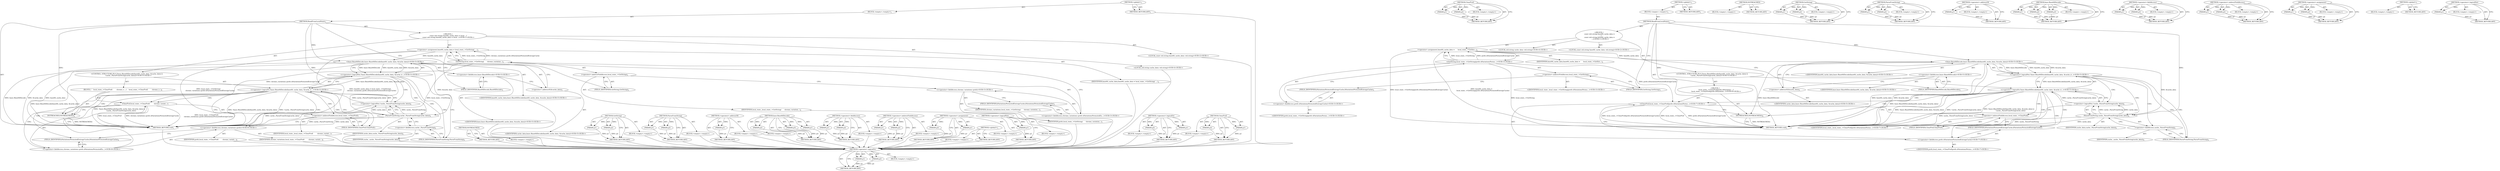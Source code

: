 digraph "&lt;operator&gt;.logicalNot" {
vulnerable_83 [label=<(METHOD,&lt;operator&gt;.logicalOr)>];
vulnerable_84 [label=<(PARAM,p1)>];
vulnerable_85 [label=<(PARAM,p2)>];
vulnerable_86 [label=<(BLOCK,&lt;empty&gt;,&lt;empty&gt;)>];
vulnerable_87 [label=<(METHOD_RETURN,ANY)>];
vulnerable_107 [label=<(METHOD,ClearPref)>];
vulnerable_108 [label=<(PARAM,p1)>];
vulnerable_109 [label=<(PARAM,p2)>];
vulnerable_110 [label=<(BLOCK,&lt;empty&gt;,&lt;empty&gt;)>];
vulnerable_111 [label=<(METHOD_RETURN,ANY)>];
vulnerable_6 [label=<(METHOD,&lt;global&gt;)<SUB>1</SUB>>];
vulnerable_7 [label=<(BLOCK,&lt;empty&gt;,&lt;empty&gt;)<SUB>1</SUB>>];
vulnerable_8 [label=<(METHOD,ReadFromLocalState)<SUB>1</SUB>>];
vulnerable_9 [label="<(BLOCK,{
  const std::string base64_cache_data =
     ...,{
  const std::string base64_cache_data =
     ...)<SUB>1</SUB>>"];
vulnerable_10 [label="<(LOCAL,const std.string base64_cache_data: std.string)<SUB>2</SUB>>"];
vulnerable_11 [label=<(&lt;operator&gt;.assignment,base64_cache_data =
      local_state_-&gt;GetStri...)<SUB>2</SUB>>];
vulnerable_12 [label=<(IDENTIFIER,base64_cache_data,base64_cache_data =
      local_state_-&gt;GetStri...)<SUB>2</SUB>>];
vulnerable_13 [label="<(GetString,local_state_-&gt;GetString(prefs::kVariationsPermu...)<SUB>3</SUB>>"];
vulnerable_14 [label=<(&lt;operator&gt;.indirectFieldAccess,local_state_-&gt;GetString)<SUB>3</SUB>>];
vulnerable_15 [label="<(IDENTIFIER,local_state_,local_state_-&gt;GetString(prefs::kVariationsPermu...)<SUB>3</SUB>>"];
vulnerable_16 [label=<(FIELD_IDENTIFIER,GetString,GetString)<SUB>3</SUB>>];
vulnerable_17 [label="<(&lt;operator&gt;.fieldAccess,prefs::kVariationsPermutedEntropyCache)<SUB>3</SUB>>"];
vulnerable_18 [label="<(IDENTIFIER,prefs,local_state_-&gt;GetString(prefs::kVariationsPermu...)<SUB>3</SUB>>"];
vulnerable_19 [label=<(FIELD_IDENTIFIER,kVariationsPermutedEntropyCache,kVariationsPermutedEntropyCache)<SUB>3</SUB>>];
vulnerable_20 [label="<(LOCAL,std.string cache_data: std.string)<SUB>4</SUB>>"];
vulnerable_21 [label="<(CONTROL_STRUCTURE,IF,if (!base::Base64Decode(base64_cache_data, &amp;cache_data) ||
       !cache_.ParseFromString(cache_data)))<SUB>5</SUB>>"];
vulnerable_22 [label="<(&lt;operator&gt;.logicalOr,!base::Base64Decode(base64_cache_data, &amp;cache_d...)<SUB>5</SUB>>"];
vulnerable_23 [label="<(&lt;operator&gt;.logicalNot,!base::Base64Decode(base64_cache_data, &amp;cache_d...)<SUB>5</SUB>>"];
vulnerable_24 [label="<(base.Base64Decode,base::Base64Decode(base64_cache_data, &amp;cache_data))<SUB>5</SUB>>"];
vulnerable_25 [label="<(&lt;operator&gt;.fieldAccess,base::Base64Decode)<SUB>5</SUB>>"];
vulnerable_26 [label="<(IDENTIFIER,base,base::Base64Decode(base64_cache_data, &amp;cache_data))<SUB>5</SUB>>"];
vulnerable_27 [label=<(FIELD_IDENTIFIER,Base64Decode,Base64Decode)<SUB>5</SUB>>];
vulnerable_28 [label="<(IDENTIFIER,base64_cache_data,base::Base64Decode(base64_cache_data, &amp;cache_data))<SUB>5</SUB>>"];
vulnerable_29 [label=<(&lt;operator&gt;.addressOf,&amp;cache_data)<SUB>5</SUB>>];
vulnerable_30 [label="<(IDENTIFIER,cache_data,base::Base64Decode(base64_cache_data, &amp;cache_data))<SUB>5</SUB>>"];
vulnerable_31 [label=<(&lt;operator&gt;.logicalNot,!cache_.ParseFromString(cache_data))<SUB>6</SUB>>];
vulnerable_32 [label=<(ParseFromString,cache_.ParseFromString(cache_data))<SUB>6</SUB>>];
vulnerable_33 [label=<(&lt;operator&gt;.fieldAccess,cache_.ParseFromString)<SUB>6</SUB>>];
vulnerable_34 [label=<(IDENTIFIER,cache_,cache_.ParseFromString(cache_data))<SUB>6</SUB>>];
vulnerable_35 [label=<(FIELD_IDENTIFIER,ParseFromString,ParseFromString)<SUB>6</SUB>>];
vulnerable_36 [label=<(IDENTIFIER,cache_data,cache_.ParseFromString(cache_data))<SUB>6</SUB>>];
vulnerable_37 [label="<(BLOCK,{
    local_state_-&gt;ClearPref(prefs::kVariation...,{
    local_state_-&gt;ClearPref(prefs::kVariation...)<SUB>6</SUB>>"];
vulnerable_38 [label="<(ClearPref,local_state_-&gt;ClearPref(prefs::kVariationsPermu...)<SUB>7</SUB>>"];
vulnerable_39 [label=<(&lt;operator&gt;.indirectFieldAccess,local_state_-&gt;ClearPref)<SUB>7</SUB>>];
vulnerable_40 [label="<(IDENTIFIER,local_state_,local_state_-&gt;ClearPref(prefs::kVariationsPermu...)<SUB>7</SUB>>"];
vulnerable_41 [label=<(FIELD_IDENTIFIER,ClearPref,ClearPref)<SUB>7</SUB>>];
vulnerable_42 [label="<(&lt;operator&gt;.fieldAccess,prefs::kVariationsPermutedEntropyCache)<SUB>7</SUB>>"];
vulnerable_43 [label="<(IDENTIFIER,prefs,local_state_-&gt;ClearPref(prefs::kVariationsPermu...)<SUB>7</SUB>>"];
vulnerable_44 [label=<(FIELD_IDENTIFIER,kVariationsPermutedEntropyCache,kVariationsPermutedEntropyCache)<SUB>7</SUB>>];
vulnerable_45 [label=<(NOTREACHED,NOTREACHED())<SUB>8</SUB>>];
vulnerable_46 [label=<(METHOD_RETURN,void)<SUB>1</SUB>>];
vulnerable_48 [label=<(METHOD_RETURN,ANY)<SUB>1</SUB>>];
vulnerable_112 [label=<(METHOD,NOTREACHED)>];
vulnerable_113 [label=<(BLOCK,&lt;empty&gt;,&lt;empty&gt;)>];
vulnerable_114 [label=<(METHOD_RETURN,ANY)>];
vulnerable_68 [label=<(METHOD,GetString)>];
vulnerable_69 [label=<(PARAM,p1)>];
vulnerable_70 [label=<(PARAM,p2)>];
vulnerable_71 [label=<(BLOCK,&lt;empty&gt;,&lt;empty&gt;)>];
vulnerable_72 [label=<(METHOD_RETURN,ANY)>];
vulnerable_102 [label=<(METHOD,ParseFromString)>];
vulnerable_103 [label=<(PARAM,p1)>];
vulnerable_104 [label=<(PARAM,p2)>];
vulnerable_105 [label=<(BLOCK,&lt;empty&gt;,&lt;empty&gt;)>];
vulnerable_106 [label=<(METHOD_RETURN,ANY)>];
vulnerable_98 [label=<(METHOD,&lt;operator&gt;.addressOf)>];
vulnerable_99 [label=<(PARAM,p1)>];
vulnerable_100 [label=<(BLOCK,&lt;empty&gt;,&lt;empty&gt;)>];
vulnerable_101 [label=<(METHOD_RETURN,ANY)>];
vulnerable_92 [label=<(METHOD,base.Base64Decode)>];
vulnerable_93 [label=<(PARAM,p1)>];
vulnerable_94 [label=<(PARAM,p2)>];
vulnerable_95 [label=<(PARAM,p3)>];
vulnerable_96 [label=<(BLOCK,&lt;empty&gt;,&lt;empty&gt;)>];
vulnerable_97 [label=<(METHOD_RETURN,ANY)>];
vulnerable_78 [label=<(METHOD,&lt;operator&gt;.fieldAccess)>];
vulnerable_79 [label=<(PARAM,p1)>];
vulnerable_80 [label=<(PARAM,p2)>];
vulnerable_81 [label=<(BLOCK,&lt;empty&gt;,&lt;empty&gt;)>];
vulnerable_82 [label=<(METHOD_RETURN,ANY)>];
vulnerable_73 [label=<(METHOD,&lt;operator&gt;.indirectFieldAccess)>];
vulnerable_74 [label=<(PARAM,p1)>];
vulnerable_75 [label=<(PARAM,p2)>];
vulnerable_76 [label=<(BLOCK,&lt;empty&gt;,&lt;empty&gt;)>];
vulnerable_77 [label=<(METHOD_RETURN,ANY)>];
vulnerable_63 [label=<(METHOD,&lt;operator&gt;.assignment)>];
vulnerable_64 [label=<(PARAM,p1)>];
vulnerable_65 [label=<(PARAM,p2)>];
vulnerable_66 [label=<(BLOCK,&lt;empty&gt;,&lt;empty&gt;)>];
vulnerable_67 [label=<(METHOD_RETURN,ANY)>];
vulnerable_57 [label=<(METHOD,&lt;global&gt;)<SUB>1</SUB>>];
vulnerable_58 [label=<(BLOCK,&lt;empty&gt;,&lt;empty&gt;)>];
vulnerable_59 [label=<(METHOD_RETURN,ANY)>];
vulnerable_88 [label=<(METHOD,&lt;operator&gt;.logicalNot)>];
vulnerable_89 [label=<(PARAM,p1)>];
vulnerable_90 [label=<(BLOCK,&lt;empty&gt;,&lt;empty&gt;)>];
vulnerable_91 [label=<(METHOD_RETURN,ANY)>];
fixed_89 [label=<(METHOD,&lt;operator&gt;.logicalOr)>];
fixed_90 [label=<(PARAM,p1)>];
fixed_91 [label=<(PARAM,p2)>];
fixed_92 [label=<(BLOCK,&lt;empty&gt;,&lt;empty&gt;)>];
fixed_93 [label=<(METHOD_RETURN,ANY)>];
fixed_113 [label=<(METHOD,ClearPref)>];
fixed_114 [label=<(PARAM,p1)>];
fixed_115 [label=<(PARAM,p2)>];
fixed_116 [label=<(BLOCK,&lt;empty&gt;,&lt;empty&gt;)>];
fixed_117 [label=<(METHOD_RETURN,ANY)>];
fixed_6 [label=<(METHOD,&lt;global&gt;)<SUB>1</SUB>>];
fixed_7 [label=<(BLOCK,&lt;empty&gt;,&lt;empty&gt;)<SUB>1</SUB>>];
fixed_8 [label=<(METHOD,ReadFromLocalState)<SUB>1</SUB>>];
fixed_9 [label="<(BLOCK,{
  const std::string base64_cache_data = local...,{
  const std::string base64_cache_data = local...)<SUB>1</SUB>>"];
fixed_10 [label="<(LOCAL,const std.string base64_cache_data: std.string)<SUB>2</SUB>>"];
fixed_11 [label=<(&lt;operator&gt;.assignment,base64_cache_data = local_state_-&gt;GetString(
  ...)<SUB>2</SUB>>];
fixed_12 [label=<(IDENTIFIER,base64_cache_data,base64_cache_data = local_state_-&gt;GetString(
  ...)<SUB>2</SUB>>];
fixed_13 [label=<(GetString,local_state_-&gt;GetString(
      chrome_variation...)<SUB>2</SUB>>];
fixed_14 [label=<(&lt;operator&gt;.indirectFieldAccess,local_state_-&gt;GetString)<SUB>2</SUB>>];
fixed_15 [label=<(IDENTIFIER,local_state_,local_state_-&gt;GetString(
      chrome_variation...)<SUB>2</SUB>>];
fixed_16 [label=<(FIELD_IDENTIFIER,GetString,GetString)<SUB>2</SUB>>];
fixed_17 [label="<(&lt;operator&gt;.fieldAccess,chrome_variations::prefs::kVariationsPermutedEn...)<SUB>3</SUB>>"];
fixed_18 [label="<(&lt;operator&gt;.fieldAccess,chrome_variations::prefs)<SUB>3</SUB>>"];
fixed_19 [label=<(IDENTIFIER,chrome_variations,local_state_-&gt;GetString(
      chrome_variation...)<SUB>3</SUB>>];
fixed_20 [label=<(IDENTIFIER,prefs,local_state_-&gt;GetString(
      chrome_variation...)<SUB>3</SUB>>];
fixed_21 [label=<(FIELD_IDENTIFIER,kVariationsPermutedEntropyCache,kVariationsPermutedEntropyCache)<SUB>3</SUB>>];
fixed_22 [label="<(LOCAL,std.string cache_data: std.string)<SUB>4</SUB>>"];
fixed_23 [label="<(CONTROL_STRUCTURE,IF,if (!base::Base64Decode(base64_cache_data, &amp;cache_data) ||
       !cache_.ParseFromString(cache_data)))<SUB>5</SUB>>"];
fixed_24 [label="<(&lt;operator&gt;.logicalOr,!base::Base64Decode(base64_cache_data, &amp;cache_d...)<SUB>5</SUB>>"];
fixed_25 [label="<(&lt;operator&gt;.logicalNot,!base::Base64Decode(base64_cache_data, &amp;cache_d...)<SUB>5</SUB>>"];
fixed_26 [label="<(base.Base64Decode,base::Base64Decode(base64_cache_data, &amp;cache_data))<SUB>5</SUB>>"];
fixed_27 [label="<(&lt;operator&gt;.fieldAccess,base::Base64Decode)<SUB>5</SUB>>"];
fixed_28 [label="<(IDENTIFIER,base,base::Base64Decode(base64_cache_data, &amp;cache_data))<SUB>5</SUB>>"];
fixed_29 [label=<(FIELD_IDENTIFIER,Base64Decode,Base64Decode)<SUB>5</SUB>>];
fixed_30 [label="<(IDENTIFIER,base64_cache_data,base::Base64Decode(base64_cache_data, &amp;cache_data))<SUB>5</SUB>>"];
fixed_31 [label=<(&lt;operator&gt;.addressOf,&amp;cache_data)<SUB>5</SUB>>];
fixed_32 [label="<(IDENTIFIER,cache_data,base::Base64Decode(base64_cache_data, &amp;cache_data))<SUB>5</SUB>>"];
fixed_33 [label=<(&lt;operator&gt;.logicalNot,!cache_.ParseFromString(cache_data))<SUB>6</SUB>>];
fixed_34 [label=<(ParseFromString,cache_.ParseFromString(cache_data))<SUB>6</SUB>>];
fixed_35 [label=<(&lt;operator&gt;.fieldAccess,cache_.ParseFromString)<SUB>6</SUB>>];
fixed_36 [label=<(IDENTIFIER,cache_,cache_.ParseFromString(cache_data))<SUB>6</SUB>>];
fixed_37 [label=<(FIELD_IDENTIFIER,ParseFromString,ParseFromString)<SUB>6</SUB>>];
fixed_38 [label=<(IDENTIFIER,cache_data,cache_.ParseFromString(cache_data))<SUB>6</SUB>>];
fixed_39 [label=<(BLOCK,{
    local_state_-&gt;ClearPref(
        chrome_v...,{
    local_state_-&gt;ClearPref(
        chrome_v...)<SUB>6</SUB>>];
fixed_40 [label=<(ClearPref,local_state_-&gt;ClearPref(
        chrome_variati...)<SUB>7</SUB>>];
fixed_41 [label=<(&lt;operator&gt;.indirectFieldAccess,local_state_-&gt;ClearPref)<SUB>7</SUB>>];
fixed_42 [label=<(IDENTIFIER,local_state_,local_state_-&gt;ClearPref(
        chrome_variati...)<SUB>7</SUB>>];
fixed_43 [label=<(FIELD_IDENTIFIER,ClearPref,ClearPref)<SUB>7</SUB>>];
fixed_44 [label="<(&lt;operator&gt;.fieldAccess,chrome_variations::prefs::kVariationsPermutedEn...)<SUB>8</SUB>>"];
fixed_45 [label="<(&lt;operator&gt;.fieldAccess,chrome_variations::prefs)<SUB>8</SUB>>"];
fixed_46 [label=<(IDENTIFIER,chrome_variations,local_state_-&gt;ClearPref(
        chrome_variati...)<SUB>8</SUB>>];
fixed_47 [label=<(IDENTIFIER,prefs,local_state_-&gt;ClearPref(
        chrome_variati...)<SUB>8</SUB>>];
fixed_48 [label=<(FIELD_IDENTIFIER,kVariationsPermutedEntropyCache,kVariationsPermutedEntropyCache)<SUB>8</SUB>>];
fixed_49 [label=<(NOTREACHED,NOTREACHED())<SUB>9</SUB>>];
fixed_50 [label=<(METHOD_RETURN,void)<SUB>1</SUB>>];
fixed_52 [label=<(METHOD_RETURN,ANY)<SUB>1</SUB>>];
fixed_118 [label=<(METHOD,NOTREACHED)>];
fixed_119 [label=<(BLOCK,&lt;empty&gt;,&lt;empty&gt;)>];
fixed_120 [label=<(METHOD_RETURN,ANY)>];
fixed_74 [label=<(METHOD,GetString)>];
fixed_75 [label=<(PARAM,p1)>];
fixed_76 [label=<(PARAM,p2)>];
fixed_77 [label=<(BLOCK,&lt;empty&gt;,&lt;empty&gt;)>];
fixed_78 [label=<(METHOD_RETURN,ANY)>];
fixed_108 [label=<(METHOD,ParseFromString)>];
fixed_109 [label=<(PARAM,p1)>];
fixed_110 [label=<(PARAM,p2)>];
fixed_111 [label=<(BLOCK,&lt;empty&gt;,&lt;empty&gt;)>];
fixed_112 [label=<(METHOD_RETURN,ANY)>];
fixed_104 [label=<(METHOD,&lt;operator&gt;.addressOf)>];
fixed_105 [label=<(PARAM,p1)>];
fixed_106 [label=<(BLOCK,&lt;empty&gt;,&lt;empty&gt;)>];
fixed_107 [label=<(METHOD_RETURN,ANY)>];
fixed_98 [label=<(METHOD,base.Base64Decode)>];
fixed_99 [label=<(PARAM,p1)>];
fixed_100 [label=<(PARAM,p2)>];
fixed_101 [label=<(PARAM,p3)>];
fixed_102 [label=<(BLOCK,&lt;empty&gt;,&lt;empty&gt;)>];
fixed_103 [label=<(METHOD_RETURN,ANY)>];
fixed_84 [label=<(METHOD,&lt;operator&gt;.fieldAccess)>];
fixed_85 [label=<(PARAM,p1)>];
fixed_86 [label=<(PARAM,p2)>];
fixed_87 [label=<(BLOCK,&lt;empty&gt;,&lt;empty&gt;)>];
fixed_88 [label=<(METHOD_RETURN,ANY)>];
fixed_79 [label=<(METHOD,&lt;operator&gt;.indirectFieldAccess)>];
fixed_80 [label=<(PARAM,p1)>];
fixed_81 [label=<(PARAM,p2)>];
fixed_82 [label=<(BLOCK,&lt;empty&gt;,&lt;empty&gt;)>];
fixed_83 [label=<(METHOD_RETURN,ANY)>];
fixed_69 [label=<(METHOD,&lt;operator&gt;.assignment)>];
fixed_70 [label=<(PARAM,p1)>];
fixed_71 [label=<(PARAM,p2)>];
fixed_72 [label=<(BLOCK,&lt;empty&gt;,&lt;empty&gt;)>];
fixed_73 [label=<(METHOD_RETURN,ANY)>];
fixed_63 [label=<(METHOD,&lt;global&gt;)<SUB>1</SUB>>];
fixed_64 [label=<(BLOCK,&lt;empty&gt;,&lt;empty&gt;)>];
fixed_65 [label=<(METHOD_RETURN,ANY)>];
fixed_94 [label=<(METHOD,&lt;operator&gt;.logicalNot)>];
fixed_95 [label=<(PARAM,p1)>];
fixed_96 [label=<(BLOCK,&lt;empty&gt;,&lt;empty&gt;)>];
fixed_97 [label=<(METHOD_RETURN,ANY)>];
vulnerable_83 -> vulnerable_84  [key=0, label="AST: "];
vulnerable_83 -> vulnerable_84  [key=1, label="DDG: "];
vulnerable_83 -> vulnerable_86  [key=0, label="AST: "];
vulnerable_83 -> vulnerable_85  [key=0, label="AST: "];
vulnerable_83 -> vulnerable_85  [key=1, label="DDG: "];
vulnerable_83 -> vulnerable_87  [key=0, label="AST: "];
vulnerable_83 -> vulnerable_87  [key=1, label="CFG: "];
vulnerable_84 -> vulnerable_87  [key=0, label="DDG: p1"];
vulnerable_85 -> vulnerable_87  [key=0, label="DDG: p2"];
vulnerable_107 -> vulnerable_108  [key=0, label="AST: "];
vulnerable_107 -> vulnerable_108  [key=1, label="DDG: "];
vulnerable_107 -> vulnerable_110  [key=0, label="AST: "];
vulnerable_107 -> vulnerable_109  [key=0, label="AST: "];
vulnerable_107 -> vulnerable_109  [key=1, label="DDG: "];
vulnerable_107 -> vulnerable_111  [key=0, label="AST: "];
vulnerable_107 -> vulnerable_111  [key=1, label="CFG: "];
vulnerable_108 -> vulnerable_111  [key=0, label="DDG: p1"];
vulnerable_109 -> vulnerable_111  [key=0, label="DDG: p2"];
vulnerable_6 -> vulnerable_7  [key=0, label="AST: "];
vulnerable_6 -> vulnerable_48  [key=0, label="AST: "];
vulnerable_6 -> vulnerable_48  [key=1, label="CFG: "];
vulnerable_7 -> vulnerable_8  [key=0, label="AST: "];
vulnerable_8 -> vulnerable_9  [key=0, label="AST: "];
vulnerable_8 -> vulnerable_46  [key=0, label="AST: "];
vulnerable_8 -> vulnerable_16  [key=0, label="CFG: "];
vulnerable_8 -> vulnerable_45  [key=0, label="DDG: "];
vulnerable_8 -> vulnerable_24  [key=0, label="DDG: "];
vulnerable_8 -> vulnerable_32  [key=0, label="DDG: "];
vulnerable_9 -> vulnerable_10  [key=0, label="AST: "];
vulnerable_9 -> vulnerable_11  [key=0, label="AST: "];
vulnerable_9 -> vulnerable_20  [key=0, label="AST: "];
vulnerable_9 -> vulnerable_21  [key=0, label="AST: "];
vulnerable_11 -> vulnerable_12  [key=0, label="AST: "];
vulnerable_11 -> vulnerable_13  [key=0, label="AST: "];
vulnerable_11 -> vulnerable_27  [key=0, label="CFG: "];
vulnerable_11 -> vulnerable_46  [key=0, label="DDG: local_state_-&gt;GetString(prefs::kVariationsPermutedEntropyCache)"];
vulnerable_11 -> vulnerable_46  [key=1, label="DDG: base64_cache_data =
      local_state_-&gt;GetString(prefs::kVariationsPermutedEntropyCache)"];
vulnerable_11 -> vulnerable_24  [key=0, label="DDG: base64_cache_data"];
vulnerable_13 -> vulnerable_14  [key=0, label="AST: "];
vulnerable_13 -> vulnerable_17  [key=0, label="AST: "];
vulnerable_13 -> vulnerable_11  [key=0, label="CFG: "];
vulnerable_13 -> vulnerable_11  [key=1, label="DDG: local_state_-&gt;GetString"];
vulnerable_13 -> vulnerable_11  [key=2, label="DDG: prefs::kVariationsPermutedEntropyCache"];
vulnerable_13 -> vulnerable_46  [key=0, label="DDG: local_state_-&gt;GetString"];
vulnerable_13 -> vulnerable_38  [key=0, label="DDG: prefs::kVariationsPermutedEntropyCache"];
vulnerable_14 -> vulnerable_15  [key=0, label="AST: "];
vulnerable_14 -> vulnerable_16  [key=0, label="AST: "];
vulnerable_14 -> vulnerable_19  [key=0, label="CFG: "];
vulnerable_16 -> vulnerable_14  [key=0, label="CFG: "];
vulnerable_17 -> vulnerable_18  [key=0, label="AST: "];
vulnerable_17 -> vulnerable_19  [key=0, label="AST: "];
vulnerable_17 -> vulnerable_13  [key=0, label="CFG: "];
vulnerable_19 -> vulnerable_17  [key=0, label="CFG: "];
vulnerable_21 -> vulnerable_22  [key=0, label="AST: "];
vulnerable_21 -> vulnerable_37  [key=0, label="AST: "];
vulnerable_22 -> vulnerable_23  [key=0, label="AST: "];
vulnerable_22 -> vulnerable_31  [key=0, label="AST: "];
vulnerable_22 -> vulnerable_46  [key=0, label="CFG: "];
vulnerable_22 -> vulnerable_46  [key=1, label="DDG: !base::Base64Decode(base64_cache_data, &amp;cache_data)"];
vulnerable_22 -> vulnerable_46  [key=2, label="DDG: !cache_.ParseFromString(cache_data)"];
vulnerable_22 -> vulnerable_46  [key=3, label="DDG: !base::Base64Decode(base64_cache_data, &amp;cache_data) ||
       !cache_.ParseFromString(cache_data)"];
vulnerable_22 -> vulnerable_41  [key=0, label="CFG: "];
vulnerable_22 -> vulnerable_41  [key=1, label="CDG: "];
vulnerable_22 -> vulnerable_42  [key=0, label="CDG: "];
vulnerable_22 -> vulnerable_44  [key=0, label="CDG: "];
vulnerable_22 -> vulnerable_38  [key=0, label="CDG: "];
vulnerable_22 -> vulnerable_45  [key=0, label="CDG: "];
vulnerable_22 -> vulnerable_39  [key=0, label="CDG: "];
vulnerable_23 -> vulnerable_24  [key=0, label="AST: "];
vulnerable_23 -> vulnerable_22  [key=0, label="CFG: "];
vulnerable_23 -> vulnerable_22  [key=1, label="DDG: base::Base64Decode(base64_cache_data, &amp;cache_data)"];
vulnerable_23 -> vulnerable_35  [key=0, label="CFG: "];
vulnerable_23 -> vulnerable_35  [key=1, label="CDG: "];
vulnerable_23 -> vulnerable_46  [key=0, label="DDG: base::Base64Decode(base64_cache_data, &amp;cache_data)"];
vulnerable_23 -> vulnerable_32  [key=0, label="CDG: "];
vulnerable_23 -> vulnerable_33  [key=0, label="CDG: "];
vulnerable_23 -> vulnerable_31  [key=0, label="CDG: "];
vulnerable_24 -> vulnerable_25  [key=0, label="AST: "];
vulnerable_24 -> vulnerable_28  [key=0, label="AST: "];
vulnerable_24 -> vulnerable_29  [key=0, label="AST: "];
vulnerable_24 -> vulnerable_23  [key=0, label="CFG: "];
vulnerable_24 -> vulnerable_23  [key=1, label="DDG: base::Base64Decode"];
vulnerable_24 -> vulnerable_23  [key=2, label="DDG: base64_cache_data"];
vulnerable_24 -> vulnerable_23  [key=3, label="DDG: &amp;cache_data"];
vulnerable_24 -> vulnerable_46  [key=0, label="DDG: base::Base64Decode"];
vulnerable_24 -> vulnerable_46  [key=1, label="DDG: base64_cache_data"];
vulnerable_24 -> vulnerable_46  [key=2, label="DDG: &amp;cache_data"];
vulnerable_24 -> vulnerable_32  [key=0, label="DDG: &amp;cache_data"];
vulnerable_25 -> vulnerable_26  [key=0, label="AST: "];
vulnerable_25 -> vulnerable_27  [key=0, label="AST: "];
vulnerable_25 -> vulnerable_29  [key=0, label="CFG: "];
vulnerable_27 -> vulnerable_25  [key=0, label="CFG: "];
vulnerable_29 -> vulnerable_30  [key=0, label="AST: "];
vulnerable_29 -> vulnerable_24  [key=0, label="CFG: "];
vulnerable_31 -> vulnerable_32  [key=0, label="AST: "];
vulnerable_31 -> vulnerable_22  [key=0, label="CFG: "];
vulnerable_31 -> vulnerable_22  [key=1, label="DDG: cache_.ParseFromString(cache_data)"];
vulnerable_31 -> vulnerable_46  [key=0, label="DDG: cache_.ParseFromString(cache_data)"];
vulnerable_32 -> vulnerable_33  [key=0, label="AST: "];
vulnerable_32 -> vulnerable_36  [key=0, label="AST: "];
vulnerable_32 -> vulnerable_31  [key=0, label="CFG: "];
vulnerable_32 -> vulnerable_31  [key=1, label="DDG: cache_.ParseFromString"];
vulnerable_32 -> vulnerable_31  [key=2, label="DDG: cache_data"];
vulnerable_32 -> vulnerable_46  [key=0, label="DDG: cache_.ParseFromString"];
vulnerable_32 -> vulnerable_46  [key=1, label="DDG: cache_data"];
vulnerable_33 -> vulnerable_34  [key=0, label="AST: "];
vulnerable_33 -> vulnerable_35  [key=0, label="AST: "];
vulnerable_33 -> vulnerable_32  [key=0, label="CFG: "];
vulnerable_35 -> vulnerable_33  [key=0, label="CFG: "];
vulnerable_37 -> vulnerable_38  [key=0, label="AST: "];
vulnerable_37 -> vulnerable_45  [key=0, label="AST: "];
vulnerable_38 -> vulnerable_39  [key=0, label="AST: "];
vulnerable_38 -> vulnerable_42  [key=0, label="AST: "];
vulnerable_38 -> vulnerable_45  [key=0, label="CFG: "];
vulnerable_38 -> vulnerable_46  [key=0, label="DDG: local_state_-&gt;ClearPref"];
vulnerable_38 -> vulnerable_46  [key=1, label="DDG: prefs::kVariationsPermutedEntropyCache"];
vulnerable_38 -> vulnerable_46  [key=2, label="DDG: local_state_-&gt;ClearPref(prefs::kVariationsPermutedEntropyCache)"];
vulnerable_39 -> vulnerable_40  [key=0, label="AST: "];
vulnerable_39 -> vulnerable_41  [key=0, label="AST: "];
vulnerable_39 -> vulnerable_44  [key=0, label="CFG: "];
vulnerable_41 -> vulnerable_39  [key=0, label="CFG: "];
vulnerable_42 -> vulnerable_43  [key=0, label="AST: "];
vulnerable_42 -> vulnerable_44  [key=0, label="AST: "];
vulnerable_42 -> vulnerable_38  [key=0, label="CFG: "];
vulnerable_44 -> vulnerable_42  [key=0, label="CFG: "];
vulnerable_45 -> vulnerable_46  [key=0, label="CFG: "];
vulnerable_45 -> vulnerable_46  [key=1, label="DDG: NOTREACHED()"];
vulnerable_112 -> vulnerable_113  [key=0, label="AST: "];
vulnerable_112 -> vulnerable_114  [key=0, label="AST: "];
vulnerable_112 -> vulnerable_114  [key=1, label="CFG: "];
vulnerable_68 -> vulnerable_69  [key=0, label="AST: "];
vulnerable_68 -> vulnerable_69  [key=1, label="DDG: "];
vulnerable_68 -> vulnerable_71  [key=0, label="AST: "];
vulnerable_68 -> vulnerable_70  [key=0, label="AST: "];
vulnerable_68 -> vulnerable_70  [key=1, label="DDG: "];
vulnerable_68 -> vulnerable_72  [key=0, label="AST: "];
vulnerable_68 -> vulnerable_72  [key=1, label="CFG: "];
vulnerable_69 -> vulnerable_72  [key=0, label="DDG: p1"];
vulnerable_70 -> vulnerable_72  [key=0, label="DDG: p2"];
vulnerable_102 -> vulnerable_103  [key=0, label="AST: "];
vulnerable_102 -> vulnerable_103  [key=1, label="DDG: "];
vulnerable_102 -> vulnerable_105  [key=0, label="AST: "];
vulnerable_102 -> vulnerable_104  [key=0, label="AST: "];
vulnerable_102 -> vulnerable_104  [key=1, label="DDG: "];
vulnerable_102 -> vulnerable_106  [key=0, label="AST: "];
vulnerable_102 -> vulnerable_106  [key=1, label="CFG: "];
vulnerable_103 -> vulnerable_106  [key=0, label="DDG: p1"];
vulnerable_104 -> vulnerable_106  [key=0, label="DDG: p2"];
vulnerable_98 -> vulnerable_99  [key=0, label="AST: "];
vulnerable_98 -> vulnerable_99  [key=1, label="DDG: "];
vulnerable_98 -> vulnerable_100  [key=0, label="AST: "];
vulnerable_98 -> vulnerable_101  [key=0, label="AST: "];
vulnerable_98 -> vulnerable_101  [key=1, label="CFG: "];
vulnerable_99 -> vulnerable_101  [key=0, label="DDG: p1"];
vulnerable_92 -> vulnerable_93  [key=0, label="AST: "];
vulnerable_92 -> vulnerable_93  [key=1, label="DDG: "];
vulnerable_92 -> vulnerable_96  [key=0, label="AST: "];
vulnerable_92 -> vulnerable_94  [key=0, label="AST: "];
vulnerable_92 -> vulnerable_94  [key=1, label="DDG: "];
vulnerable_92 -> vulnerable_97  [key=0, label="AST: "];
vulnerable_92 -> vulnerable_97  [key=1, label="CFG: "];
vulnerable_92 -> vulnerable_95  [key=0, label="AST: "];
vulnerable_92 -> vulnerable_95  [key=1, label="DDG: "];
vulnerable_93 -> vulnerable_97  [key=0, label="DDG: p1"];
vulnerable_94 -> vulnerable_97  [key=0, label="DDG: p2"];
vulnerable_95 -> vulnerable_97  [key=0, label="DDG: p3"];
vulnerable_78 -> vulnerable_79  [key=0, label="AST: "];
vulnerable_78 -> vulnerable_79  [key=1, label="DDG: "];
vulnerable_78 -> vulnerable_81  [key=0, label="AST: "];
vulnerable_78 -> vulnerable_80  [key=0, label="AST: "];
vulnerable_78 -> vulnerable_80  [key=1, label="DDG: "];
vulnerable_78 -> vulnerable_82  [key=0, label="AST: "];
vulnerable_78 -> vulnerable_82  [key=1, label="CFG: "];
vulnerable_79 -> vulnerable_82  [key=0, label="DDG: p1"];
vulnerable_80 -> vulnerable_82  [key=0, label="DDG: p2"];
vulnerable_73 -> vulnerable_74  [key=0, label="AST: "];
vulnerable_73 -> vulnerable_74  [key=1, label="DDG: "];
vulnerable_73 -> vulnerable_76  [key=0, label="AST: "];
vulnerable_73 -> vulnerable_75  [key=0, label="AST: "];
vulnerable_73 -> vulnerable_75  [key=1, label="DDG: "];
vulnerable_73 -> vulnerable_77  [key=0, label="AST: "];
vulnerable_73 -> vulnerable_77  [key=1, label="CFG: "];
vulnerable_74 -> vulnerable_77  [key=0, label="DDG: p1"];
vulnerable_75 -> vulnerable_77  [key=0, label="DDG: p2"];
vulnerable_63 -> vulnerable_64  [key=0, label="AST: "];
vulnerable_63 -> vulnerable_64  [key=1, label="DDG: "];
vulnerable_63 -> vulnerable_66  [key=0, label="AST: "];
vulnerable_63 -> vulnerable_65  [key=0, label="AST: "];
vulnerable_63 -> vulnerable_65  [key=1, label="DDG: "];
vulnerable_63 -> vulnerable_67  [key=0, label="AST: "];
vulnerable_63 -> vulnerable_67  [key=1, label="CFG: "];
vulnerable_64 -> vulnerable_67  [key=0, label="DDG: p1"];
vulnerable_65 -> vulnerable_67  [key=0, label="DDG: p2"];
vulnerable_57 -> vulnerable_58  [key=0, label="AST: "];
vulnerable_57 -> vulnerable_59  [key=0, label="AST: "];
vulnerable_57 -> vulnerable_59  [key=1, label="CFG: "];
vulnerable_88 -> vulnerable_89  [key=0, label="AST: "];
vulnerable_88 -> vulnerable_89  [key=1, label="DDG: "];
vulnerable_88 -> vulnerable_90  [key=0, label="AST: "];
vulnerable_88 -> vulnerable_91  [key=0, label="AST: "];
vulnerable_88 -> vulnerable_91  [key=1, label="CFG: "];
vulnerable_89 -> vulnerable_91  [key=0, label="DDG: p1"];
fixed_89 -> fixed_90  [key=0, label="AST: "];
fixed_89 -> fixed_90  [key=1, label="DDG: "];
fixed_89 -> fixed_92  [key=0, label="AST: "];
fixed_89 -> fixed_91  [key=0, label="AST: "];
fixed_89 -> fixed_91  [key=1, label="DDG: "];
fixed_89 -> fixed_93  [key=0, label="AST: "];
fixed_89 -> fixed_93  [key=1, label="CFG: "];
fixed_90 -> fixed_93  [key=0, label="DDG: p1"];
fixed_91 -> fixed_93  [key=0, label="DDG: p2"];
fixed_92 -> vulnerable_83  [key=0];
fixed_93 -> vulnerable_83  [key=0];
fixed_113 -> fixed_114  [key=0, label="AST: "];
fixed_113 -> fixed_114  [key=1, label="DDG: "];
fixed_113 -> fixed_116  [key=0, label="AST: "];
fixed_113 -> fixed_115  [key=0, label="AST: "];
fixed_113 -> fixed_115  [key=1, label="DDG: "];
fixed_113 -> fixed_117  [key=0, label="AST: "];
fixed_113 -> fixed_117  [key=1, label="CFG: "];
fixed_114 -> fixed_117  [key=0, label="DDG: p1"];
fixed_115 -> fixed_117  [key=0, label="DDG: p2"];
fixed_116 -> vulnerable_83  [key=0];
fixed_117 -> vulnerable_83  [key=0];
fixed_6 -> fixed_7  [key=0, label="AST: "];
fixed_6 -> fixed_52  [key=0, label="AST: "];
fixed_6 -> fixed_52  [key=1, label="CFG: "];
fixed_7 -> fixed_8  [key=0, label="AST: "];
fixed_8 -> fixed_9  [key=0, label="AST: "];
fixed_8 -> fixed_50  [key=0, label="AST: "];
fixed_8 -> fixed_16  [key=0, label="CFG: "];
fixed_8 -> fixed_49  [key=0, label="DDG: "];
fixed_8 -> fixed_26  [key=0, label="DDG: "];
fixed_8 -> fixed_34  [key=0, label="DDG: "];
fixed_9 -> fixed_10  [key=0, label="AST: "];
fixed_9 -> fixed_11  [key=0, label="AST: "];
fixed_9 -> fixed_22  [key=0, label="AST: "];
fixed_9 -> fixed_23  [key=0, label="AST: "];
fixed_10 -> vulnerable_83  [key=0];
fixed_11 -> fixed_12  [key=0, label="AST: "];
fixed_11 -> fixed_13  [key=0, label="AST: "];
fixed_11 -> fixed_29  [key=0, label="CFG: "];
fixed_11 -> fixed_50  [key=0, label="DDG: local_state_-&gt;GetString(
      chrome_variations::prefs::kVariationsPermutedEntropyCache)"];
fixed_11 -> fixed_50  [key=1, label="DDG: base64_cache_data = local_state_-&gt;GetString(
      chrome_variations::prefs::kVariationsPermutedEntropyCache)"];
fixed_11 -> fixed_26  [key=0, label="DDG: base64_cache_data"];
fixed_12 -> vulnerable_83  [key=0];
fixed_13 -> fixed_14  [key=0, label="AST: "];
fixed_13 -> fixed_17  [key=0, label="AST: "];
fixed_13 -> fixed_11  [key=0, label="CFG: "];
fixed_13 -> fixed_11  [key=1, label="DDG: local_state_-&gt;GetString"];
fixed_13 -> fixed_11  [key=2, label="DDG: chrome_variations::prefs::kVariationsPermutedEntropyCache"];
fixed_13 -> fixed_50  [key=0, label="DDG: local_state_-&gt;GetString"];
fixed_13 -> fixed_40  [key=0, label="DDG: chrome_variations::prefs::kVariationsPermutedEntropyCache"];
fixed_14 -> fixed_15  [key=0, label="AST: "];
fixed_14 -> fixed_16  [key=0, label="AST: "];
fixed_14 -> fixed_18  [key=0, label="CFG: "];
fixed_15 -> vulnerable_83  [key=0];
fixed_16 -> fixed_14  [key=0, label="CFG: "];
fixed_17 -> fixed_18  [key=0, label="AST: "];
fixed_17 -> fixed_21  [key=0, label="AST: "];
fixed_17 -> fixed_13  [key=0, label="CFG: "];
fixed_18 -> fixed_19  [key=0, label="AST: "];
fixed_18 -> fixed_20  [key=0, label="AST: "];
fixed_18 -> fixed_21  [key=0, label="CFG: "];
fixed_19 -> vulnerable_83  [key=0];
fixed_20 -> vulnerable_83  [key=0];
fixed_21 -> fixed_17  [key=0, label="CFG: "];
fixed_22 -> vulnerable_83  [key=0];
fixed_23 -> fixed_24  [key=0, label="AST: "];
fixed_23 -> fixed_39  [key=0, label="AST: "];
fixed_24 -> fixed_25  [key=0, label="AST: "];
fixed_24 -> fixed_33  [key=0, label="AST: "];
fixed_24 -> fixed_50  [key=0, label="CFG: "];
fixed_24 -> fixed_50  [key=1, label="DDG: !base::Base64Decode(base64_cache_data, &amp;cache_data)"];
fixed_24 -> fixed_50  [key=2, label="DDG: !cache_.ParseFromString(cache_data)"];
fixed_24 -> fixed_50  [key=3, label="DDG: !base::Base64Decode(base64_cache_data, &amp;cache_data) ||
       !cache_.ParseFromString(cache_data)"];
fixed_24 -> fixed_43  [key=0, label="CFG: "];
fixed_24 -> fixed_43  [key=1, label="CDG: "];
fixed_24 -> fixed_40  [key=0, label="CDG: "];
fixed_24 -> fixed_48  [key=0, label="CDG: "];
fixed_24 -> fixed_49  [key=0, label="CDG: "];
fixed_24 -> fixed_44  [key=0, label="CDG: "];
fixed_24 -> fixed_41  [key=0, label="CDG: "];
fixed_24 -> fixed_45  [key=0, label="CDG: "];
fixed_25 -> fixed_26  [key=0, label="AST: "];
fixed_25 -> fixed_24  [key=0, label="CFG: "];
fixed_25 -> fixed_24  [key=1, label="DDG: base::Base64Decode(base64_cache_data, &amp;cache_data)"];
fixed_25 -> fixed_37  [key=0, label="CFG: "];
fixed_25 -> fixed_37  [key=1, label="CDG: "];
fixed_25 -> fixed_50  [key=0, label="DDG: base::Base64Decode(base64_cache_data, &amp;cache_data)"];
fixed_25 -> fixed_34  [key=0, label="CDG: "];
fixed_25 -> fixed_33  [key=0, label="CDG: "];
fixed_25 -> fixed_35  [key=0, label="CDG: "];
fixed_26 -> fixed_27  [key=0, label="AST: "];
fixed_26 -> fixed_30  [key=0, label="AST: "];
fixed_26 -> fixed_31  [key=0, label="AST: "];
fixed_26 -> fixed_25  [key=0, label="CFG: "];
fixed_26 -> fixed_25  [key=1, label="DDG: base::Base64Decode"];
fixed_26 -> fixed_25  [key=2, label="DDG: base64_cache_data"];
fixed_26 -> fixed_25  [key=3, label="DDG: &amp;cache_data"];
fixed_26 -> fixed_50  [key=0, label="DDG: base::Base64Decode"];
fixed_26 -> fixed_50  [key=1, label="DDG: base64_cache_data"];
fixed_26 -> fixed_50  [key=2, label="DDG: &amp;cache_data"];
fixed_26 -> fixed_34  [key=0, label="DDG: &amp;cache_data"];
fixed_27 -> fixed_28  [key=0, label="AST: "];
fixed_27 -> fixed_29  [key=0, label="AST: "];
fixed_27 -> fixed_31  [key=0, label="CFG: "];
fixed_28 -> vulnerable_83  [key=0];
fixed_29 -> fixed_27  [key=0, label="CFG: "];
fixed_30 -> vulnerable_83  [key=0];
fixed_31 -> fixed_32  [key=0, label="AST: "];
fixed_31 -> fixed_26  [key=0, label="CFG: "];
fixed_32 -> vulnerable_83  [key=0];
fixed_33 -> fixed_34  [key=0, label="AST: "];
fixed_33 -> fixed_24  [key=0, label="CFG: "];
fixed_33 -> fixed_24  [key=1, label="DDG: cache_.ParseFromString(cache_data)"];
fixed_33 -> fixed_50  [key=0, label="DDG: cache_.ParseFromString(cache_data)"];
fixed_34 -> fixed_35  [key=0, label="AST: "];
fixed_34 -> fixed_38  [key=0, label="AST: "];
fixed_34 -> fixed_33  [key=0, label="CFG: "];
fixed_34 -> fixed_33  [key=1, label="DDG: cache_.ParseFromString"];
fixed_34 -> fixed_33  [key=2, label="DDG: cache_data"];
fixed_34 -> fixed_50  [key=0, label="DDG: cache_.ParseFromString"];
fixed_34 -> fixed_50  [key=1, label="DDG: cache_data"];
fixed_35 -> fixed_36  [key=0, label="AST: "];
fixed_35 -> fixed_37  [key=0, label="AST: "];
fixed_35 -> fixed_34  [key=0, label="CFG: "];
fixed_36 -> vulnerable_83  [key=0];
fixed_37 -> fixed_35  [key=0, label="CFG: "];
fixed_38 -> vulnerable_83  [key=0];
fixed_39 -> fixed_40  [key=0, label="AST: "];
fixed_39 -> fixed_49  [key=0, label="AST: "];
fixed_40 -> fixed_41  [key=0, label="AST: "];
fixed_40 -> fixed_44  [key=0, label="AST: "];
fixed_40 -> fixed_49  [key=0, label="CFG: "];
fixed_40 -> fixed_50  [key=0, label="DDG: local_state_-&gt;ClearPref"];
fixed_40 -> fixed_50  [key=1, label="DDG: chrome_variations::prefs::kVariationsPermutedEntropyCache"];
fixed_40 -> fixed_50  [key=2, label="DDG: local_state_-&gt;ClearPref(
        chrome_variations::prefs::kVariationsPermutedEntropyCache)"];
fixed_41 -> fixed_42  [key=0, label="AST: "];
fixed_41 -> fixed_43  [key=0, label="AST: "];
fixed_41 -> fixed_45  [key=0, label="CFG: "];
fixed_42 -> vulnerable_83  [key=0];
fixed_43 -> fixed_41  [key=0, label="CFG: "];
fixed_44 -> fixed_45  [key=0, label="AST: "];
fixed_44 -> fixed_48  [key=0, label="AST: "];
fixed_44 -> fixed_40  [key=0, label="CFG: "];
fixed_45 -> fixed_46  [key=0, label="AST: "];
fixed_45 -> fixed_47  [key=0, label="AST: "];
fixed_45 -> fixed_48  [key=0, label="CFG: "];
fixed_46 -> vulnerable_83  [key=0];
fixed_47 -> vulnerable_83  [key=0];
fixed_48 -> fixed_44  [key=0, label="CFG: "];
fixed_49 -> fixed_50  [key=0, label="CFG: "];
fixed_49 -> fixed_50  [key=1, label="DDG: NOTREACHED()"];
fixed_50 -> vulnerable_83  [key=0];
fixed_52 -> vulnerable_83  [key=0];
fixed_118 -> fixed_119  [key=0, label="AST: "];
fixed_118 -> fixed_120  [key=0, label="AST: "];
fixed_118 -> fixed_120  [key=1, label="CFG: "];
fixed_119 -> vulnerable_83  [key=0];
fixed_120 -> vulnerable_83  [key=0];
fixed_74 -> fixed_75  [key=0, label="AST: "];
fixed_74 -> fixed_75  [key=1, label="DDG: "];
fixed_74 -> fixed_77  [key=0, label="AST: "];
fixed_74 -> fixed_76  [key=0, label="AST: "];
fixed_74 -> fixed_76  [key=1, label="DDG: "];
fixed_74 -> fixed_78  [key=0, label="AST: "];
fixed_74 -> fixed_78  [key=1, label="CFG: "];
fixed_75 -> fixed_78  [key=0, label="DDG: p1"];
fixed_76 -> fixed_78  [key=0, label="DDG: p2"];
fixed_77 -> vulnerable_83  [key=0];
fixed_78 -> vulnerable_83  [key=0];
fixed_108 -> fixed_109  [key=0, label="AST: "];
fixed_108 -> fixed_109  [key=1, label="DDG: "];
fixed_108 -> fixed_111  [key=0, label="AST: "];
fixed_108 -> fixed_110  [key=0, label="AST: "];
fixed_108 -> fixed_110  [key=1, label="DDG: "];
fixed_108 -> fixed_112  [key=0, label="AST: "];
fixed_108 -> fixed_112  [key=1, label="CFG: "];
fixed_109 -> fixed_112  [key=0, label="DDG: p1"];
fixed_110 -> fixed_112  [key=0, label="DDG: p2"];
fixed_111 -> vulnerable_83  [key=0];
fixed_112 -> vulnerable_83  [key=0];
fixed_104 -> fixed_105  [key=0, label="AST: "];
fixed_104 -> fixed_105  [key=1, label="DDG: "];
fixed_104 -> fixed_106  [key=0, label="AST: "];
fixed_104 -> fixed_107  [key=0, label="AST: "];
fixed_104 -> fixed_107  [key=1, label="CFG: "];
fixed_105 -> fixed_107  [key=0, label="DDG: p1"];
fixed_106 -> vulnerable_83  [key=0];
fixed_107 -> vulnerable_83  [key=0];
fixed_98 -> fixed_99  [key=0, label="AST: "];
fixed_98 -> fixed_99  [key=1, label="DDG: "];
fixed_98 -> fixed_102  [key=0, label="AST: "];
fixed_98 -> fixed_100  [key=0, label="AST: "];
fixed_98 -> fixed_100  [key=1, label="DDG: "];
fixed_98 -> fixed_103  [key=0, label="AST: "];
fixed_98 -> fixed_103  [key=1, label="CFG: "];
fixed_98 -> fixed_101  [key=0, label="AST: "];
fixed_98 -> fixed_101  [key=1, label="DDG: "];
fixed_99 -> fixed_103  [key=0, label="DDG: p1"];
fixed_100 -> fixed_103  [key=0, label="DDG: p2"];
fixed_101 -> fixed_103  [key=0, label="DDG: p3"];
fixed_102 -> vulnerable_83  [key=0];
fixed_103 -> vulnerable_83  [key=0];
fixed_84 -> fixed_85  [key=0, label="AST: "];
fixed_84 -> fixed_85  [key=1, label="DDG: "];
fixed_84 -> fixed_87  [key=0, label="AST: "];
fixed_84 -> fixed_86  [key=0, label="AST: "];
fixed_84 -> fixed_86  [key=1, label="DDG: "];
fixed_84 -> fixed_88  [key=0, label="AST: "];
fixed_84 -> fixed_88  [key=1, label="CFG: "];
fixed_85 -> fixed_88  [key=0, label="DDG: p1"];
fixed_86 -> fixed_88  [key=0, label="DDG: p2"];
fixed_87 -> vulnerable_83  [key=0];
fixed_88 -> vulnerable_83  [key=0];
fixed_79 -> fixed_80  [key=0, label="AST: "];
fixed_79 -> fixed_80  [key=1, label="DDG: "];
fixed_79 -> fixed_82  [key=0, label="AST: "];
fixed_79 -> fixed_81  [key=0, label="AST: "];
fixed_79 -> fixed_81  [key=1, label="DDG: "];
fixed_79 -> fixed_83  [key=0, label="AST: "];
fixed_79 -> fixed_83  [key=1, label="CFG: "];
fixed_80 -> fixed_83  [key=0, label="DDG: p1"];
fixed_81 -> fixed_83  [key=0, label="DDG: p2"];
fixed_82 -> vulnerable_83  [key=0];
fixed_83 -> vulnerable_83  [key=0];
fixed_69 -> fixed_70  [key=0, label="AST: "];
fixed_69 -> fixed_70  [key=1, label="DDG: "];
fixed_69 -> fixed_72  [key=0, label="AST: "];
fixed_69 -> fixed_71  [key=0, label="AST: "];
fixed_69 -> fixed_71  [key=1, label="DDG: "];
fixed_69 -> fixed_73  [key=0, label="AST: "];
fixed_69 -> fixed_73  [key=1, label="CFG: "];
fixed_70 -> fixed_73  [key=0, label="DDG: p1"];
fixed_71 -> fixed_73  [key=0, label="DDG: p2"];
fixed_72 -> vulnerable_83  [key=0];
fixed_73 -> vulnerable_83  [key=0];
fixed_63 -> fixed_64  [key=0, label="AST: "];
fixed_63 -> fixed_65  [key=0, label="AST: "];
fixed_63 -> fixed_65  [key=1, label="CFG: "];
fixed_64 -> vulnerable_83  [key=0];
fixed_65 -> vulnerable_83  [key=0];
fixed_94 -> fixed_95  [key=0, label="AST: "];
fixed_94 -> fixed_95  [key=1, label="DDG: "];
fixed_94 -> fixed_96  [key=0, label="AST: "];
fixed_94 -> fixed_97  [key=0, label="AST: "];
fixed_94 -> fixed_97  [key=1, label="CFG: "];
fixed_95 -> fixed_97  [key=0, label="DDG: p1"];
fixed_96 -> vulnerable_83  [key=0];
fixed_97 -> vulnerable_83  [key=0];
}
